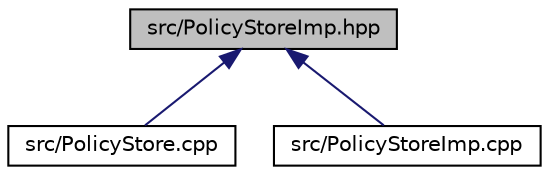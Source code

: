 digraph "src/PolicyStoreImp.hpp"
{
 // LATEX_PDF_SIZE
  edge [fontname="Helvetica",fontsize="10",labelfontname="Helvetica",labelfontsize="10"];
  node [fontname="Helvetica",fontsize="10",shape=record];
  Node1 [label="src/PolicyStoreImp.hpp",height=0.2,width=0.4,color="black", fillcolor="grey75", style="filled", fontcolor="black",tooltip=" "];
  Node1 -> Node2 [dir="back",color="midnightblue",fontsize="10",style="solid",fontname="Helvetica"];
  Node2 [label="src/PolicyStore.cpp",height=0.2,width=0.4,color="black", fillcolor="white", style="filled",URL="$_policy_store_8cpp.html",tooltip=" "];
  Node1 -> Node3 [dir="back",color="midnightblue",fontsize="10",style="solid",fontname="Helvetica"];
  Node3 [label="src/PolicyStoreImp.cpp",height=0.2,width=0.4,color="black", fillcolor="white", style="filled",URL="$_policy_store_imp_8cpp.html",tooltip=" "];
}
